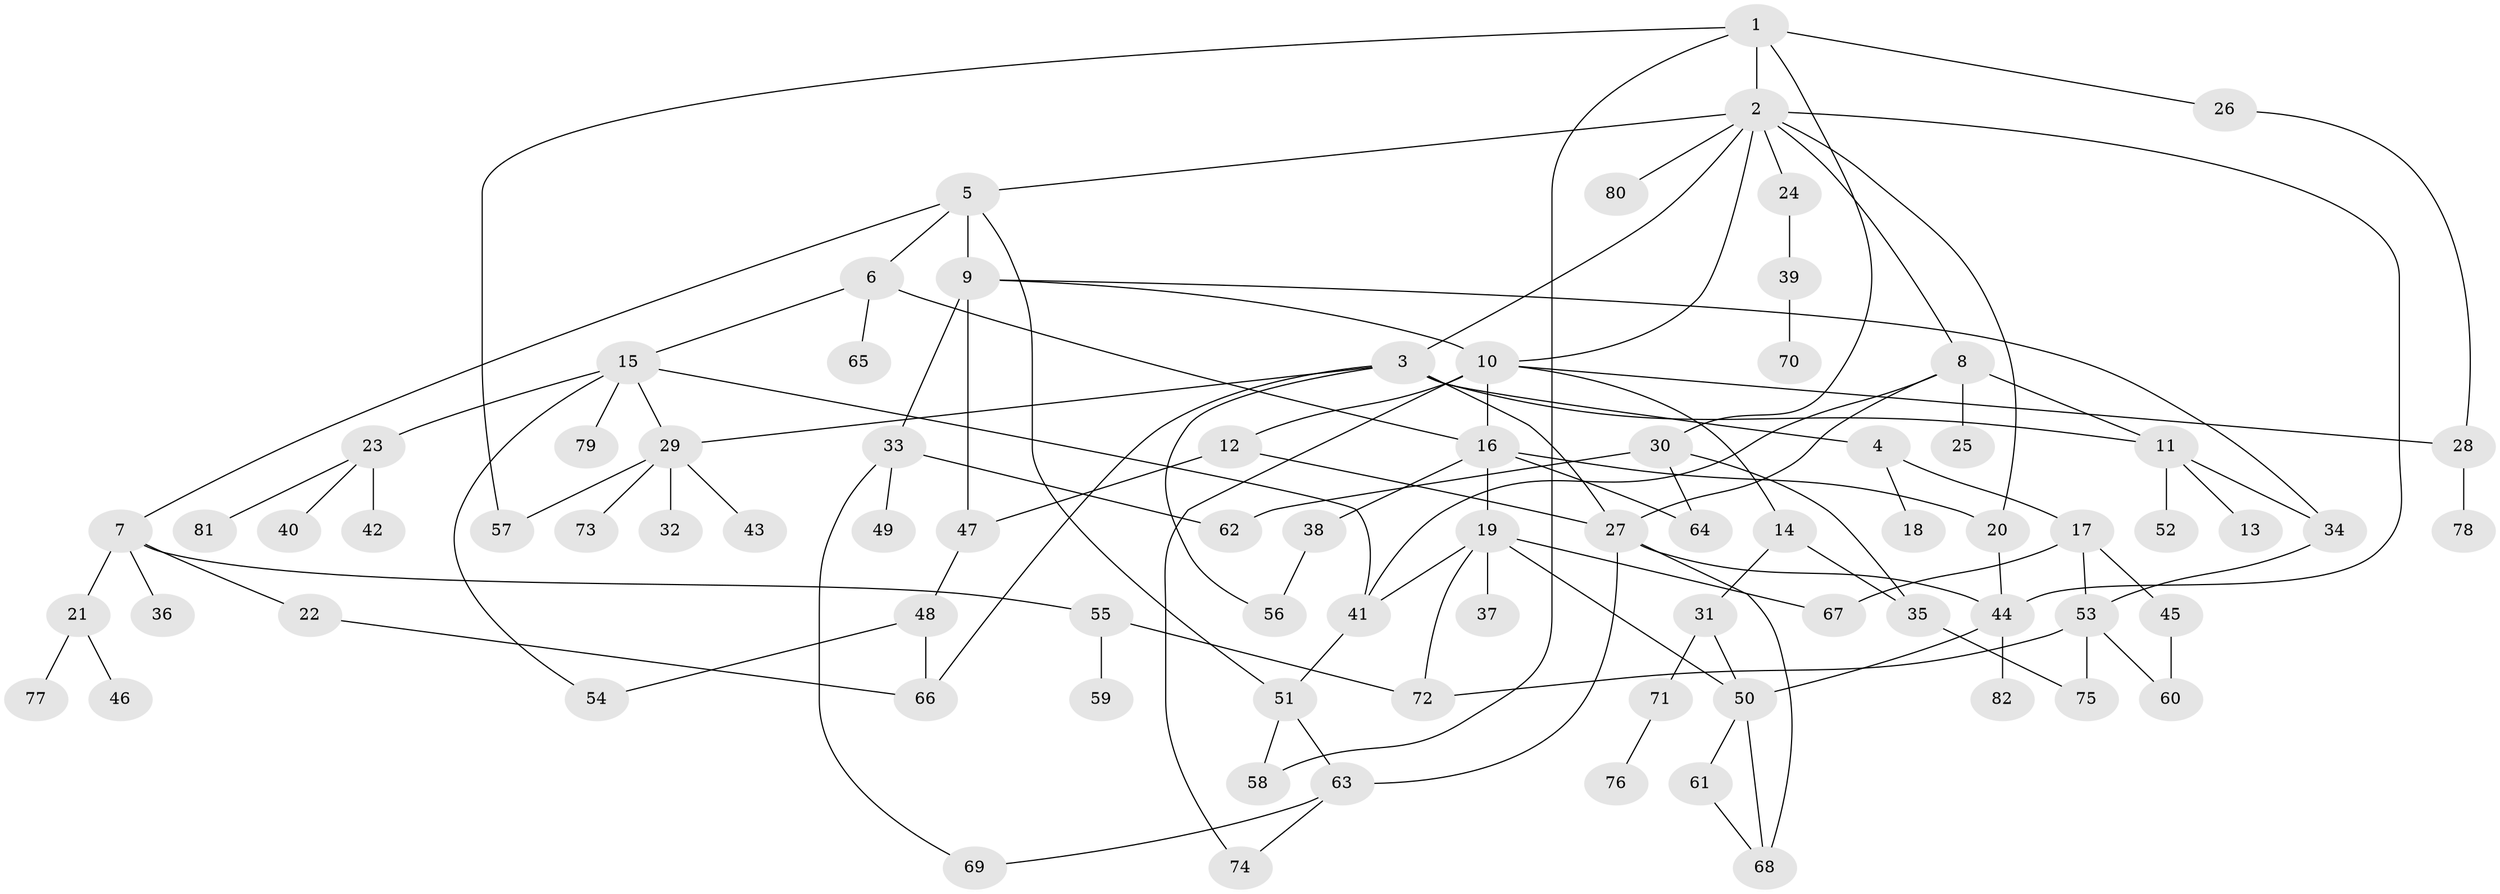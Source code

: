 // coarse degree distribution, {5: 0.10526315789473684, 9: 0.03508771929824561, 2: 0.21052631578947367, 3: 0.17543859649122806, 4: 0.12280701754385964, 7: 0.03508771929824561, 1: 0.24561403508771928, 6: 0.05263157894736842, 8: 0.017543859649122806}
// Generated by graph-tools (version 1.1) at 2025/17/03/04/25 18:17:07]
// undirected, 82 vertices, 118 edges
graph export_dot {
graph [start="1"]
  node [color=gray90,style=filled];
  1;
  2;
  3;
  4;
  5;
  6;
  7;
  8;
  9;
  10;
  11;
  12;
  13;
  14;
  15;
  16;
  17;
  18;
  19;
  20;
  21;
  22;
  23;
  24;
  25;
  26;
  27;
  28;
  29;
  30;
  31;
  32;
  33;
  34;
  35;
  36;
  37;
  38;
  39;
  40;
  41;
  42;
  43;
  44;
  45;
  46;
  47;
  48;
  49;
  50;
  51;
  52;
  53;
  54;
  55;
  56;
  57;
  58;
  59;
  60;
  61;
  62;
  63;
  64;
  65;
  66;
  67;
  68;
  69;
  70;
  71;
  72;
  73;
  74;
  75;
  76;
  77;
  78;
  79;
  80;
  81;
  82;
  1 -- 2;
  1 -- 26;
  1 -- 30;
  1 -- 57;
  1 -- 58;
  2 -- 3;
  2 -- 5;
  2 -- 8;
  2 -- 24;
  2 -- 80;
  2 -- 20;
  2 -- 44;
  2 -- 10;
  3 -- 4;
  3 -- 11;
  3 -- 27;
  3 -- 56;
  3 -- 29;
  3 -- 66;
  4 -- 17;
  4 -- 18;
  5 -- 6;
  5 -- 7;
  5 -- 9;
  5 -- 51;
  6 -- 15;
  6 -- 65;
  6 -- 16;
  7 -- 21;
  7 -- 22;
  7 -- 36;
  7 -- 55;
  8 -- 25;
  8 -- 27;
  8 -- 41;
  8 -- 11;
  9 -- 10;
  9 -- 33;
  9 -- 34;
  9 -- 47;
  10 -- 12;
  10 -- 14;
  10 -- 16;
  10 -- 28;
  10 -- 74;
  11 -- 13;
  11 -- 52;
  11 -- 34;
  12 -- 47;
  12 -- 27;
  14 -- 31;
  14 -- 35;
  15 -- 23;
  15 -- 29;
  15 -- 41;
  15 -- 54;
  15 -- 79;
  16 -- 19;
  16 -- 20;
  16 -- 38;
  16 -- 64;
  17 -- 45;
  17 -- 53;
  17 -- 67;
  19 -- 37;
  19 -- 67;
  19 -- 41;
  19 -- 50;
  19 -- 72;
  20 -- 44;
  21 -- 46;
  21 -- 77;
  22 -- 66;
  23 -- 40;
  23 -- 42;
  23 -- 81;
  24 -- 39;
  26 -- 28;
  27 -- 68;
  27 -- 63;
  27 -- 44;
  28 -- 78;
  29 -- 32;
  29 -- 43;
  29 -- 57;
  29 -- 73;
  30 -- 35;
  30 -- 64;
  30 -- 62;
  31 -- 71;
  31 -- 50;
  33 -- 49;
  33 -- 62;
  33 -- 69;
  34 -- 53;
  35 -- 75;
  38 -- 56;
  39 -- 70;
  41 -- 51;
  44 -- 50;
  44 -- 82;
  45 -- 60;
  47 -- 48;
  48 -- 66;
  48 -- 54;
  50 -- 61;
  50 -- 68;
  51 -- 58;
  51 -- 63;
  53 -- 60;
  53 -- 75;
  53 -- 72;
  55 -- 59;
  55 -- 72;
  61 -- 68;
  63 -- 74;
  63 -- 69;
  71 -- 76;
}

